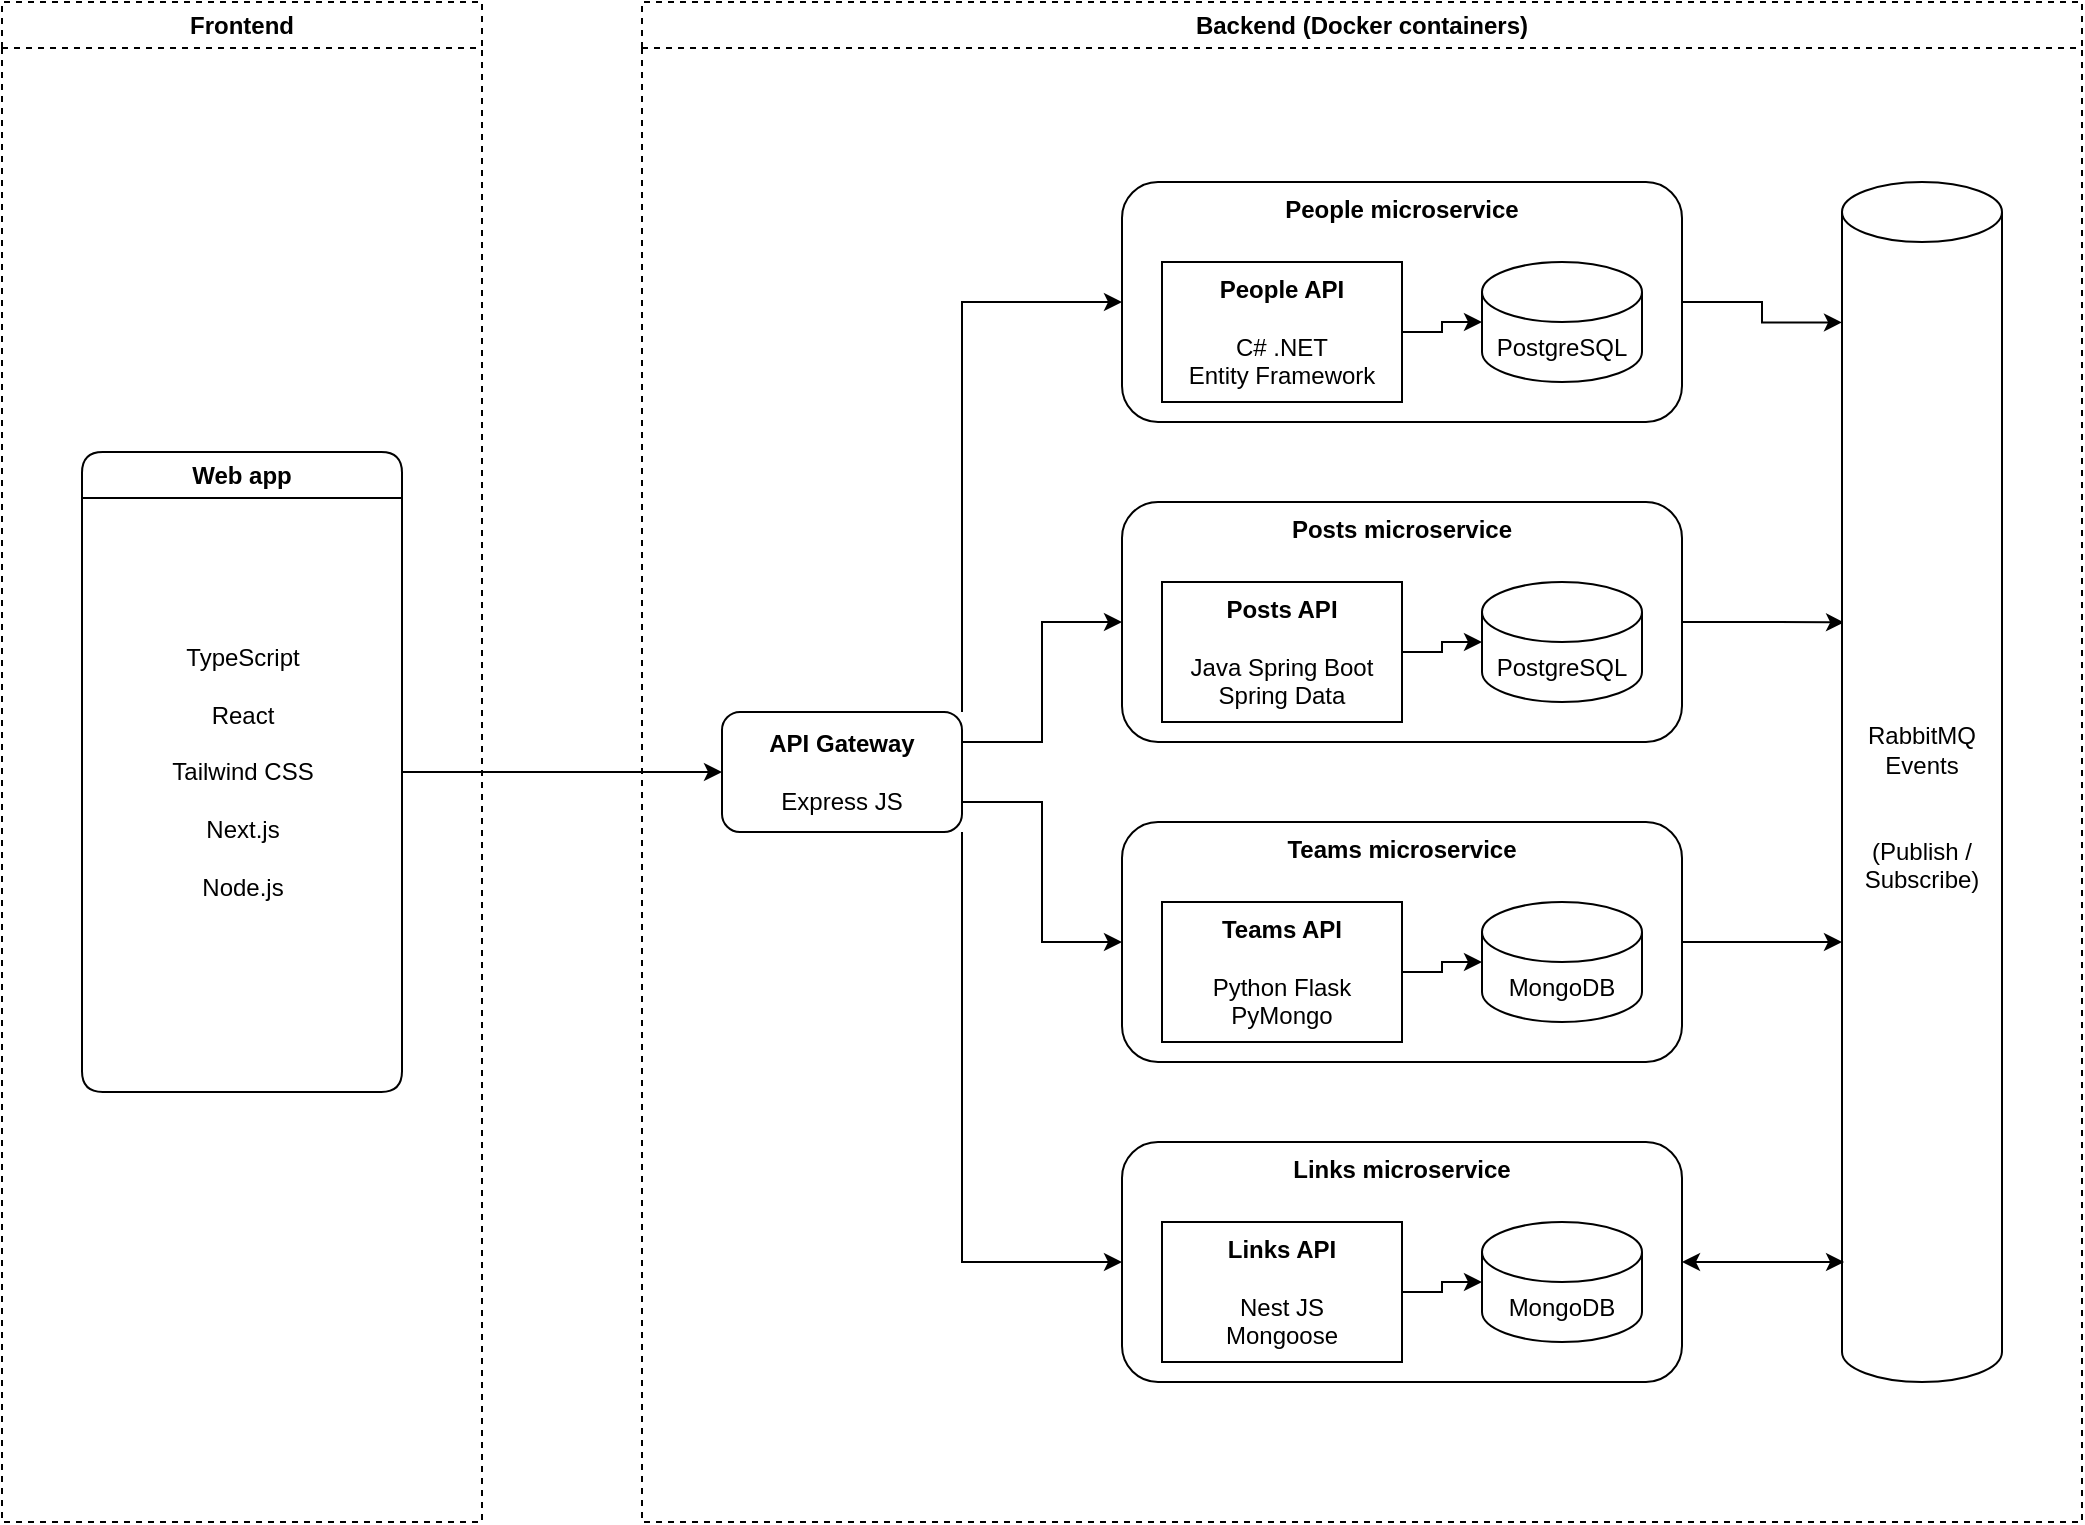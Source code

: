 <mxfile version="21.2.3" type="device">
  <diagram name="Page-1" id="5f0bae14-7c28-e335-631c-24af17079c00">
    <mxGraphModel dx="1197" dy="1155" grid="0" gridSize="10" guides="1" tooltips="1" connect="1" arrows="1" fold="1" page="1" pageScale="1" pageWidth="1100" pageHeight="850" background="#ffffff" math="0" shadow="0">
      <root>
        <mxCell id="0" />
        <mxCell id="1" parent="0" />
        <mxCell id="qN1Y64lUqzjDHX9y2FmT-12" value="Frontend" style="swimlane;whiteSpace=wrap;html=1;dashed=1;rounded=0;glass=0;swimlaneLine=1;shadow=0;strokeColor=default;" parent="1" vertex="1">
          <mxGeometry x="40" y="40" width="240" height="760" as="geometry" />
        </mxCell>
        <mxCell id="qN1Y64lUqzjDHX9y2FmT-14" value="Web app" style="swimlane;whiteSpace=wrap;html=1;rounded=1;" parent="qN1Y64lUqzjDHX9y2FmT-12" vertex="1">
          <mxGeometry x="40" y="225" width="160" height="320" as="geometry" />
        </mxCell>
        <mxCell id="gF8UYbvWyfMxntytWX5D-2" value="&lt;div&gt;TypeScript&lt;/div&gt;&lt;div&gt;&lt;br&gt;&lt;/div&gt;&lt;div&gt;React&lt;/div&gt;&lt;div&gt;&lt;br&gt;&lt;/div&gt;&lt;div&gt;Tailwind CSS&lt;/div&gt;&lt;div&gt;&lt;br&gt;&lt;/div&gt;&lt;div&gt;Next.js&lt;/div&gt;&lt;div&gt;&lt;br&gt;&lt;/div&gt;&lt;div&gt;Node.js&lt;/div&gt;" style="text;html=1;align=center;verticalAlign=middle;resizable=0;points=[];autosize=1;strokeColor=none;fillColor=none;spacing=2;spacingTop=0;spacingBottom=0;" parent="qN1Y64lUqzjDHX9y2FmT-14" vertex="1">
          <mxGeometry x="35" y="90" width="90" height="140" as="geometry" />
        </mxCell>
        <mxCell id="qN1Y64lUqzjDHX9y2FmT-20" value="Backend (Docker containers)" style="swimlane;whiteSpace=wrap;html=1;dashed=1;strokeColor=default;" parent="1" vertex="1">
          <mxGeometry x="360" y="40" width="720" height="760" as="geometry" />
        </mxCell>
        <mxCell id="gF8UYbvWyfMxntytWX5D-22" style="edgeStyle=orthogonalEdgeStyle;rounded=0;orthogonalLoop=1;jettySize=auto;html=1;exitX=1;exitY=0;exitDx=0;exitDy=0;entryX=0;entryY=0.5;entryDx=0;entryDy=0;" parent="qN1Y64lUqzjDHX9y2FmT-20" source="gF8UYbvWyfMxntytWX5D-3" target="gF8UYbvWyfMxntytWX5D-4" edge="1">
          <mxGeometry relative="1" as="geometry" />
        </mxCell>
        <mxCell id="gF8UYbvWyfMxntytWX5D-23" style="edgeStyle=orthogonalEdgeStyle;rounded=0;orthogonalLoop=1;jettySize=auto;html=1;exitX=1;exitY=1;exitDx=0;exitDy=0;entryX=0;entryY=0.5;entryDx=0;entryDy=0;" parent="qN1Y64lUqzjDHX9y2FmT-20" source="gF8UYbvWyfMxntytWX5D-3" target="gF8UYbvWyfMxntytWX5D-7" edge="1">
          <mxGeometry relative="1" as="geometry" />
        </mxCell>
        <mxCell id="gF8UYbvWyfMxntytWX5D-24" style="edgeStyle=orthogonalEdgeStyle;rounded=0;orthogonalLoop=1;jettySize=auto;html=1;exitX=1;exitY=0.75;exitDx=0;exitDy=0;entryX=0;entryY=0.5;entryDx=0;entryDy=0;" parent="qN1Y64lUqzjDHX9y2FmT-20" source="gF8UYbvWyfMxntytWX5D-3" target="gF8UYbvWyfMxntytWX5D-6" edge="1">
          <mxGeometry relative="1" as="geometry" />
        </mxCell>
        <mxCell id="gF8UYbvWyfMxntytWX5D-25" style="edgeStyle=orthogonalEdgeStyle;rounded=0;orthogonalLoop=1;jettySize=auto;html=1;exitX=1;exitY=0.25;exitDx=0;exitDy=0;entryX=0;entryY=0.5;entryDx=0;entryDy=0;" parent="qN1Y64lUqzjDHX9y2FmT-20" source="gF8UYbvWyfMxntytWX5D-3" target="gF8UYbvWyfMxntytWX5D-5" edge="1">
          <mxGeometry relative="1" as="geometry" />
        </mxCell>
        <mxCell id="gF8UYbvWyfMxntytWX5D-3" value="&lt;div&gt;&lt;b&gt;API Gateway&lt;/b&gt;&lt;/div&gt;&lt;div&gt;&lt;br&gt;&lt;/div&gt;&lt;div&gt;Express JS&lt;br&gt;&lt;/div&gt;" style="rounded=1;whiteSpace=wrap;html=1;" parent="qN1Y64lUqzjDHX9y2FmT-20" vertex="1">
          <mxGeometry x="40" y="355" width="120" height="60" as="geometry" />
        </mxCell>
        <mxCell id="gF8UYbvWyfMxntytWX5D-32" style="edgeStyle=orthogonalEdgeStyle;rounded=0;orthogonalLoop=1;jettySize=auto;html=1;exitX=1;exitY=0.5;exitDx=0;exitDy=0;entryX=0;entryY=0.117;entryDx=0;entryDy=0;entryPerimeter=0;" parent="qN1Y64lUqzjDHX9y2FmT-20" source="gF8UYbvWyfMxntytWX5D-4" target="gF8UYbvWyfMxntytWX5D-28" edge="1">
          <mxGeometry relative="1" as="geometry" />
        </mxCell>
        <mxCell id="gF8UYbvWyfMxntytWX5D-4" value="&lt;div&gt;&lt;b&gt;People microservice&lt;/b&gt;&lt;/div&gt;" style="rounded=1;whiteSpace=wrap;html=1;verticalAlign=top;" parent="qN1Y64lUqzjDHX9y2FmT-20" vertex="1">
          <mxGeometry x="240" y="90" width="280" height="120" as="geometry" />
        </mxCell>
        <mxCell id="gF8UYbvWyfMxntytWX5D-34" style="edgeStyle=orthogonalEdgeStyle;rounded=0;orthogonalLoop=1;jettySize=auto;html=1;exitX=1;exitY=0.5;exitDx=0;exitDy=0;entryX=0.013;entryY=0.367;entryDx=0;entryDy=0;entryPerimeter=0;" parent="qN1Y64lUqzjDHX9y2FmT-20" source="gF8UYbvWyfMxntytWX5D-5" target="gF8UYbvWyfMxntytWX5D-28" edge="1">
          <mxGeometry relative="1" as="geometry" />
        </mxCell>
        <mxCell id="gF8UYbvWyfMxntytWX5D-5" value="&lt;b&gt;Posts microservice&lt;/b&gt;" style="rounded=1;whiteSpace=wrap;html=1;verticalAlign=top;" parent="qN1Y64lUqzjDHX9y2FmT-20" vertex="1">
          <mxGeometry x="240" y="250" width="280" height="120" as="geometry" />
        </mxCell>
        <mxCell id="gF8UYbvWyfMxntytWX5D-36" style="edgeStyle=orthogonalEdgeStyle;rounded=0;orthogonalLoop=1;jettySize=auto;html=1;exitX=1;exitY=0.5;exitDx=0;exitDy=0;" parent="qN1Y64lUqzjDHX9y2FmT-20" source="gF8UYbvWyfMxntytWX5D-6" edge="1">
          <mxGeometry relative="1" as="geometry">
            <mxPoint x="600" y="470" as="targetPoint" />
          </mxGeometry>
        </mxCell>
        <mxCell id="gF8UYbvWyfMxntytWX5D-6" value="&lt;b&gt;Teams microservice&lt;/b&gt;" style="rounded=1;whiteSpace=wrap;html=1;verticalAlign=top;" parent="qN1Y64lUqzjDHX9y2FmT-20" vertex="1">
          <mxGeometry x="240" y="410" width="280" height="120" as="geometry" />
        </mxCell>
        <mxCell id="gF8UYbvWyfMxntytWX5D-7" value="&lt;b&gt;Links microservice&lt;/b&gt;" style="rounded=1;whiteSpace=wrap;html=1;verticalAlign=top;" parent="qN1Y64lUqzjDHX9y2FmT-20" vertex="1">
          <mxGeometry x="240" y="570" width="280" height="120" as="geometry" />
        </mxCell>
        <mxCell id="gF8UYbvWyfMxntytWX5D-27" style="edgeStyle=orthogonalEdgeStyle;rounded=0;orthogonalLoop=1;jettySize=auto;html=1;exitX=1;exitY=0.5;exitDx=0;exitDy=0;entryX=0;entryY=0.5;entryDx=0;entryDy=0;entryPerimeter=0;" parent="qN1Y64lUqzjDHX9y2FmT-20" source="gF8UYbvWyfMxntytWX5D-9" target="gF8UYbvWyfMxntytWX5D-13" edge="1">
          <mxGeometry relative="1" as="geometry" />
        </mxCell>
        <mxCell id="gF8UYbvWyfMxntytWX5D-9" value="&lt;div&gt;&lt;b&gt;People API&lt;/b&gt;&lt;br&gt;&lt;/div&gt;&lt;div&gt;&lt;br&gt;&lt;/div&gt;&lt;div&gt;C# .NET&lt;/div&gt;&lt;div&gt;Entity Framework&lt;br&gt;&lt;/div&gt;" style="rounded=0;whiteSpace=wrap;html=1;" parent="qN1Y64lUqzjDHX9y2FmT-20" vertex="1">
          <mxGeometry x="260" y="130" width="120" height="70" as="geometry" />
        </mxCell>
        <mxCell id="gF8UYbvWyfMxntytWX5D-19" style="edgeStyle=orthogonalEdgeStyle;rounded=0;orthogonalLoop=1;jettySize=auto;html=1;exitX=1;exitY=0.5;exitDx=0;exitDy=0;entryX=0;entryY=0.5;entryDx=0;entryDy=0;entryPerimeter=0;" parent="qN1Y64lUqzjDHX9y2FmT-20" source="gF8UYbvWyfMxntytWX5D-10" target="gF8UYbvWyfMxntytWX5D-14" edge="1">
          <mxGeometry relative="1" as="geometry" />
        </mxCell>
        <mxCell id="gF8UYbvWyfMxntytWX5D-10" value="&lt;div&gt;&lt;b&gt;Posts API&lt;br&gt;&lt;/b&gt;&lt;/div&gt;&lt;div&gt;&lt;b&gt;&lt;br&gt;&lt;/b&gt;&lt;/div&gt;&lt;div&gt;Java Spring Boot&lt;br&gt;&lt;/div&gt;&lt;div&gt;Spring Data&lt;br&gt;&lt;/div&gt;" style="rounded=0;whiteSpace=wrap;html=1;" parent="qN1Y64lUqzjDHX9y2FmT-20" vertex="1">
          <mxGeometry x="260" y="290" width="120" height="70" as="geometry" />
        </mxCell>
        <mxCell id="gF8UYbvWyfMxntytWX5D-20" style="edgeStyle=orthogonalEdgeStyle;rounded=0;orthogonalLoop=1;jettySize=auto;html=1;exitX=1;exitY=0.5;exitDx=0;exitDy=0;entryX=0;entryY=0.5;entryDx=0;entryDy=0;entryPerimeter=0;" parent="qN1Y64lUqzjDHX9y2FmT-20" source="gF8UYbvWyfMxntytWX5D-11" target="gF8UYbvWyfMxntytWX5D-15" edge="1">
          <mxGeometry relative="1" as="geometry" />
        </mxCell>
        <mxCell id="gF8UYbvWyfMxntytWX5D-11" value="&lt;div&gt;&lt;b&gt;Teams API&lt;br&gt;&lt;/b&gt;&lt;/div&gt;&lt;div&gt;&lt;b&gt;&lt;br&gt;&lt;/b&gt;&lt;/div&gt;&lt;div&gt;Python Flask&lt;/div&gt;&lt;div&gt;PyMongo&lt;br&gt;&lt;/div&gt;" style="rounded=0;whiteSpace=wrap;html=1;" parent="qN1Y64lUqzjDHX9y2FmT-20" vertex="1">
          <mxGeometry x="260" y="450" width="120" height="70" as="geometry" />
        </mxCell>
        <mxCell id="gF8UYbvWyfMxntytWX5D-21" style="edgeStyle=orthogonalEdgeStyle;rounded=0;orthogonalLoop=1;jettySize=auto;html=1;exitX=1;exitY=0.5;exitDx=0;exitDy=0;entryX=0;entryY=0.5;entryDx=0;entryDy=0;entryPerimeter=0;" parent="qN1Y64lUqzjDHX9y2FmT-20" source="gF8UYbvWyfMxntytWX5D-12" target="gF8UYbvWyfMxntytWX5D-16" edge="1">
          <mxGeometry relative="1" as="geometry" />
        </mxCell>
        <mxCell id="gF8UYbvWyfMxntytWX5D-12" value="&lt;div&gt;&lt;b&gt;Links API&lt;br&gt;&lt;/b&gt;&lt;/div&gt;&lt;div&gt;&lt;b&gt;&lt;br&gt;&lt;/b&gt;&lt;/div&gt;&lt;div&gt;Nest JS&lt;/div&gt;&lt;div&gt;Mongoose&lt;br&gt;&lt;/div&gt;" style="rounded=0;whiteSpace=wrap;html=1;" parent="qN1Y64lUqzjDHX9y2FmT-20" vertex="1">
          <mxGeometry x="260" y="610" width="120" height="70" as="geometry" />
        </mxCell>
        <mxCell id="gF8UYbvWyfMxntytWX5D-13" value="PostgreSQL" style="shape=cylinder3;whiteSpace=wrap;html=1;boundedLbl=1;backgroundOutline=1;size=15;" parent="qN1Y64lUqzjDHX9y2FmT-20" vertex="1">
          <mxGeometry x="420" y="130" width="80" height="60" as="geometry" />
        </mxCell>
        <mxCell id="gF8UYbvWyfMxntytWX5D-14" value="PostgreSQL" style="shape=cylinder3;whiteSpace=wrap;html=1;boundedLbl=1;backgroundOutline=1;size=15;" parent="qN1Y64lUqzjDHX9y2FmT-20" vertex="1">
          <mxGeometry x="420" y="290" width="80" height="60" as="geometry" />
        </mxCell>
        <mxCell id="gF8UYbvWyfMxntytWX5D-15" value="MongoDB" style="shape=cylinder3;whiteSpace=wrap;html=1;boundedLbl=1;backgroundOutline=1;size=15;" parent="qN1Y64lUqzjDHX9y2FmT-20" vertex="1">
          <mxGeometry x="420" y="450" width="80" height="60" as="geometry" />
        </mxCell>
        <mxCell id="gF8UYbvWyfMxntytWX5D-16" value="MongoDB" style="shape=cylinder3;whiteSpace=wrap;html=1;boundedLbl=1;backgroundOutline=1;size=15;" parent="qN1Y64lUqzjDHX9y2FmT-20" vertex="1">
          <mxGeometry x="420" y="610" width="80" height="60" as="geometry" />
        </mxCell>
        <mxCell id="gF8UYbvWyfMxntytWX5D-28" value="&lt;div&gt;RabbitMQ Events&lt;/div&gt;&lt;div&gt;&lt;br&gt;&lt;/div&gt;&lt;div&gt;&lt;br&gt;&lt;/div&gt;&lt;div&gt;(Publish / Subscribe)&lt;br&gt;&lt;/div&gt;" style="shape=cylinder3;whiteSpace=wrap;html=1;boundedLbl=1;backgroundOutline=1;size=15;direction=east;rotation=0;" parent="qN1Y64lUqzjDHX9y2FmT-20" vertex="1">
          <mxGeometry x="600" y="90" width="80" height="600" as="geometry" />
        </mxCell>
        <mxCell id="gF8UYbvWyfMxntytWX5D-37" value="" style="endArrow=classic;startArrow=classic;html=1;rounded=0;entryX=0.013;entryY=0.9;entryDx=0;entryDy=0;entryPerimeter=0;exitX=1;exitY=0.5;exitDx=0;exitDy=0;" parent="qN1Y64lUqzjDHX9y2FmT-20" source="gF8UYbvWyfMxntytWX5D-7" target="gF8UYbvWyfMxntytWX5D-28" edge="1">
          <mxGeometry width="50" height="50" relative="1" as="geometry">
            <mxPoint x="540" y="640" as="sourcePoint" />
            <mxPoint x="570" y="580" as="targetPoint" />
          </mxGeometry>
        </mxCell>
        <mxCell id="gF8UYbvWyfMxntytWX5D-26" style="edgeStyle=orthogonalEdgeStyle;rounded=0;orthogonalLoop=1;jettySize=auto;html=1;exitX=1;exitY=0.5;exitDx=0;exitDy=0;entryX=0;entryY=0.5;entryDx=0;entryDy=0;" parent="1" source="qN1Y64lUqzjDHX9y2FmT-14" target="gF8UYbvWyfMxntytWX5D-3" edge="1">
          <mxGeometry relative="1" as="geometry" />
        </mxCell>
      </root>
    </mxGraphModel>
  </diagram>
</mxfile>
